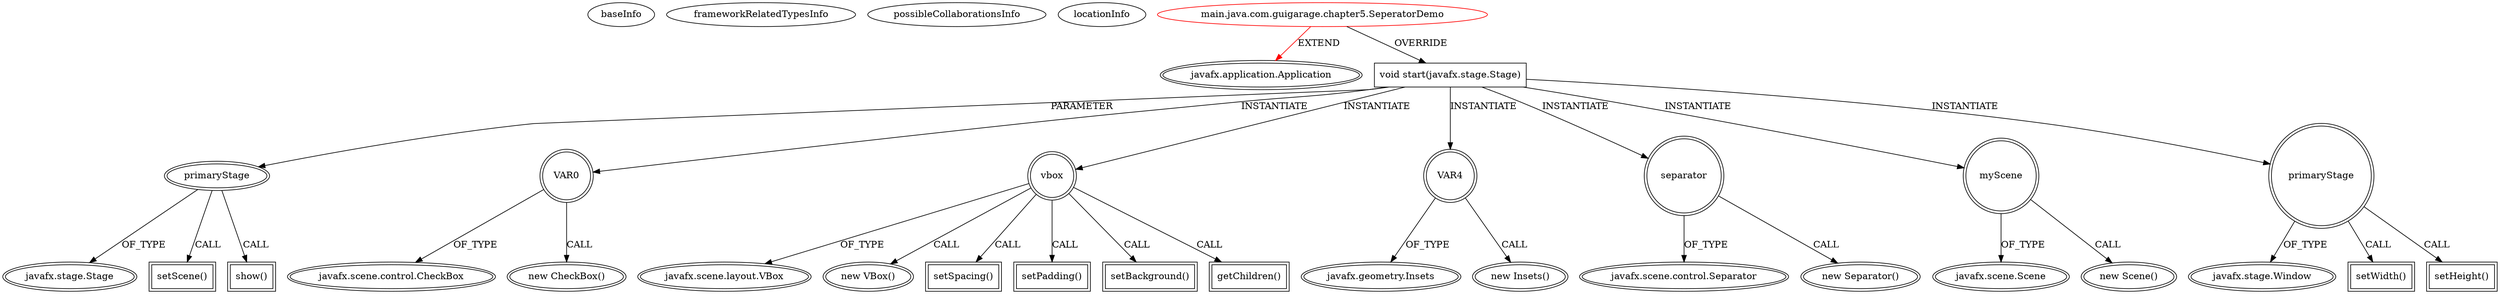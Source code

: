 digraph {
baseInfo[graphId=2861,category="extension_graph",isAnonymous=false,possibleRelation=false]
frameworkRelatedTypesInfo[0="javafx.application.Application"]
possibleCollaborationsInfo[]
locationInfo[projectName="guigarage-mastering-javafx-controls",filePath="/guigarage-mastering-javafx-controls/mastering-javafx-controls-master/src/main/java/com/guigarage/chapter5/SeperatorDemo.java",contextSignature="SeperatorDemo",graphId="2861"]
0[label="main.java.com.guigarage.chapter5.SeperatorDemo",vertexType="ROOT_CLIENT_CLASS_DECLARATION",isFrameworkType=false,color=red]
1[label="javafx.application.Application",vertexType="FRAMEWORK_CLASS_TYPE",isFrameworkType=true,peripheries=2]
2[label="void start(javafx.stage.Stage)",vertexType="OVERRIDING_METHOD_DECLARATION",isFrameworkType=false,shape=box]
3[label="primaryStage",vertexType="PARAMETER_DECLARATION",isFrameworkType=true,peripheries=2]
4[label="javafx.stage.Stage",vertexType="FRAMEWORK_CLASS_TYPE",isFrameworkType=true,peripheries=2]
6[label="VAR0",vertexType="VARIABLE_EXPRESION",isFrameworkType=true,peripheries=2,shape=circle]
7[label="javafx.scene.control.CheckBox",vertexType="FRAMEWORK_CLASS_TYPE",isFrameworkType=true,peripheries=2]
5[label="new CheckBox()",vertexType="CONSTRUCTOR_CALL",isFrameworkType=true,peripheries=2]
9[label="vbox",vertexType="VARIABLE_EXPRESION",isFrameworkType=true,peripheries=2,shape=circle]
10[label="javafx.scene.layout.VBox",vertexType="FRAMEWORK_CLASS_TYPE",isFrameworkType=true,peripheries=2]
8[label="new VBox()",vertexType="CONSTRUCTOR_CALL",isFrameworkType=true,peripheries=2]
12[label="setSpacing()",vertexType="INSIDE_CALL",isFrameworkType=true,peripheries=2,shape=box]
14[label="setPadding()",vertexType="INSIDE_CALL",isFrameworkType=true,peripheries=2,shape=box]
16[label="VAR4",vertexType="VARIABLE_EXPRESION",isFrameworkType=true,peripheries=2,shape=circle]
17[label="javafx.geometry.Insets",vertexType="FRAMEWORK_CLASS_TYPE",isFrameworkType=true,peripheries=2]
15[label="new Insets()",vertexType="CONSTRUCTOR_CALL",isFrameworkType=true,peripheries=2]
19[label="setBackground()",vertexType="INSIDE_CALL",isFrameworkType=true,peripheries=2,shape=box]
21[label="separator",vertexType="VARIABLE_EXPRESION",isFrameworkType=true,peripheries=2,shape=circle]
22[label="javafx.scene.control.Separator",vertexType="FRAMEWORK_CLASS_TYPE",isFrameworkType=true,peripheries=2]
20[label="new Separator()",vertexType="CONSTRUCTOR_CALL",isFrameworkType=true,peripheries=2]
24[label="getChildren()",vertexType="INSIDE_CALL",isFrameworkType=true,peripheries=2,shape=box]
26[label="myScene",vertexType="VARIABLE_EXPRESION",isFrameworkType=true,peripheries=2,shape=circle]
27[label="javafx.scene.Scene",vertexType="FRAMEWORK_CLASS_TYPE",isFrameworkType=true,peripheries=2]
25[label="new Scene()",vertexType="CONSTRUCTOR_CALL",isFrameworkType=true,peripheries=2]
29[label="setScene()",vertexType="INSIDE_CALL",isFrameworkType=true,peripheries=2,shape=box]
30[label="primaryStage",vertexType="VARIABLE_EXPRESION",isFrameworkType=true,peripheries=2,shape=circle]
32[label="javafx.stage.Window",vertexType="FRAMEWORK_CLASS_TYPE",isFrameworkType=true,peripheries=2]
31[label="setWidth()",vertexType="INSIDE_CALL",isFrameworkType=true,peripheries=2,shape=box]
34[label="setHeight()",vertexType="INSIDE_CALL",isFrameworkType=true,peripheries=2,shape=box]
36[label="show()",vertexType="INSIDE_CALL",isFrameworkType=true,peripheries=2,shape=box]
0->1[label="EXTEND",color=red]
0->2[label="OVERRIDE"]
3->4[label="OF_TYPE"]
2->3[label="PARAMETER"]
2->6[label="INSTANTIATE"]
6->7[label="OF_TYPE"]
6->5[label="CALL"]
2->9[label="INSTANTIATE"]
9->10[label="OF_TYPE"]
9->8[label="CALL"]
9->12[label="CALL"]
9->14[label="CALL"]
2->16[label="INSTANTIATE"]
16->17[label="OF_TYPE"]
16->15[label="CALL"]
9->19[label="CALL"]
2->21[label="INSTANTIATE"]
21->22[label="OF_TYPE"]
21->20[label="CALL"]
9->24[label="CALL"]
2->26[label="INSTANTIATE"]
26->27[label="OF_TYPE"]
26->25[label="CALL"]
3->29[label="CALL"]
2->30[label="INSTANTIATE"]
30->32[label="OF_TYPE"]
30->31[label="CALL"]
30->34[label="CALL"]
3->36[label="CALL"]
}
